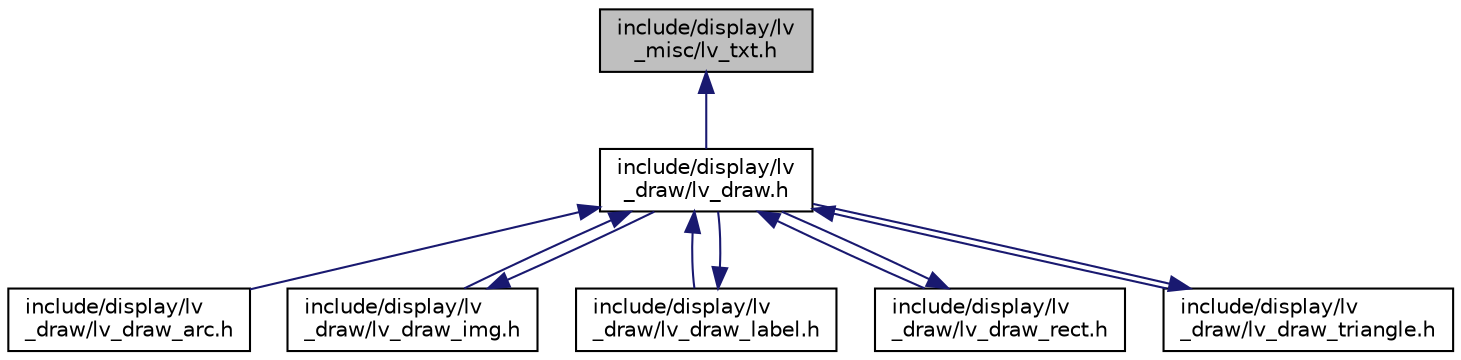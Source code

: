 digraph "include/display/lv_misc/lv_txt.h"
{
 // LATEX_PDF_SIZE
  edge [fontname="Helvetica",fontsize="10",labelfontname="Helvetica",labelfontsize="10"];
  node [fontname="Helvetica",fontsize="10",shape=record];
  Node1 [label="include/display/lv\l_misc/lv_txt.h",height=0.2,width=0.4,color="black", fillcolor="grey75", style="filled", fontcolor="black",tooltip=" "];
  Node1 -> Node2 [dir="back",color="midnightblue",fontsize="10",style="solid",fontname="Helvetica"];
  Node2 [label="include/display/lv\l_draw/lv_draw.h",height=0.2,width=0.4,color="black", fillcolor="white", style="filled",URL="$lv__draw_8h.html",tooltip=" "];
  Node2 -> Node3 [dir="back",color="midnightblue",fontsize="10",style="solid",fontname="Helvetica"];
  Node3 [label="include/display/lv\l_draw/lv_draw_arc.h",height=0.2,width=0.4,color="black", fillcolor="white", style="filled",URL="$lv__draw__arc_8h.html",tooltip=" "];
  Node2 -> Node4 [dir="back",color="midnightblue",fontsize="10",style="solid",fontname="Helvetica"];
  Node4 [label="include/display/lv\l_draw/lv_draw_img.h",height=0.2,width=0.4,color="black", fillcolor="white", style="filled",URL="$lv__draw__img_8h.html",tooltip=" "];
  Node4 -> Node2 [dir="back",color="midnightblue",fontsize="10",style="solid",fontname="Helvetica"];
  Node2 -> Node5 [dir="back",color="midnightblue",fontsize="10",style="solid",fontname="Helvetica"];
  Node5 [label="include/display/lv\l_draw/lv_draw_label.h",height=0.2,width=0.4,color="black", fillcolor="white", style="filled",URL="$lv__draw__label_8h.html",tooltip=" "];
  Node5 -> Node2 [dir="back",color="midnightblue",fontsize="10",style="solid",fontname="Helvetica"];
  Node2 -> Node6 [dir="back",color="midnightblue",fontsize="10",style="solid",fontname="Helvetica"];
  Node6 [label="include/display/lv\l_draw/lv_draw_rect.h",height=0.2,width=0.4,color="black", fillcolor="white", style="filled",URL="$lv__draw__rect_8h.html",tooltip=" "];
  Node6 -> Node2 [dir="back",color="midnightblue",fontsize="10",style="solid",fontname="Helvetica"];
  Node2 -> Node7 [dir="back",color="midnightblue",fontsize="10",style="solid",fontname="Helvetica"];
  Node7 [label="include/display/lv\l_draw/lv_draw_triangle.h",height=0.2,width=0.4,color="black", fillcolor="white", style="filled",URL="$lv__draw__triangle_8h.html",tooltip=" "];
  Node7 -> Node2 [dir="back",color="midnightblue",fontsize="10",style="solid",fontname="Helvetica"];
}
